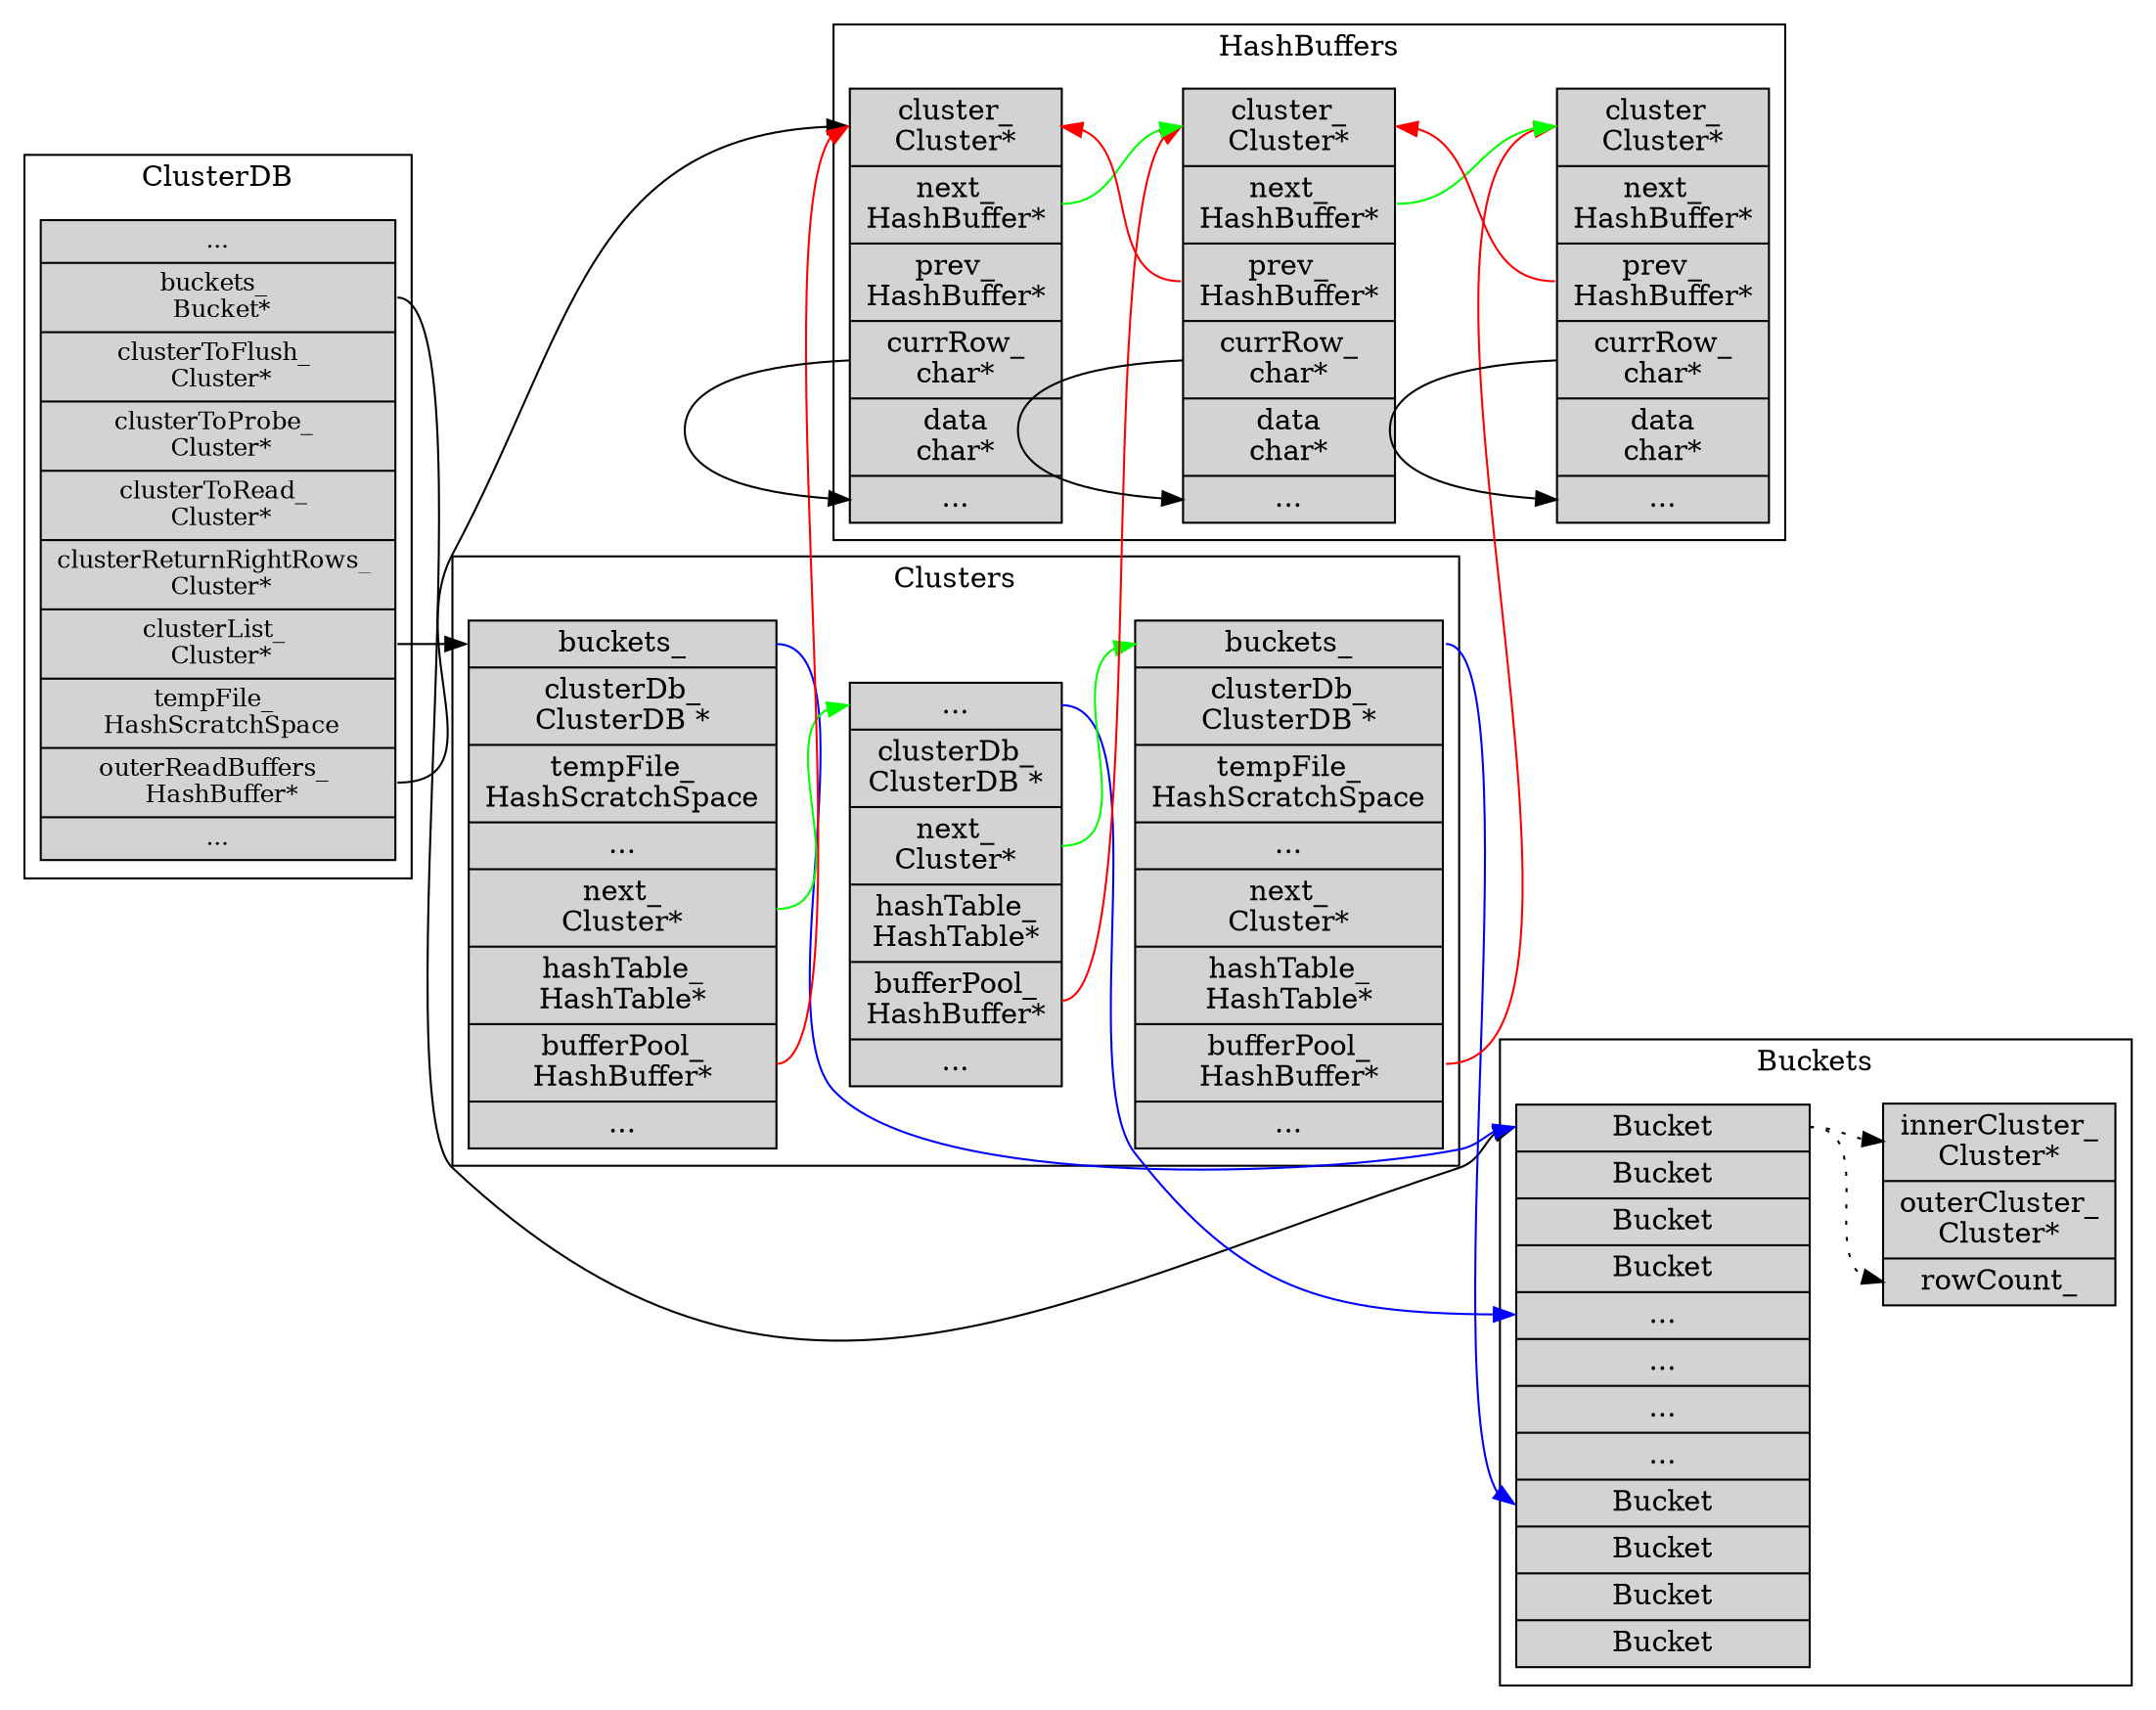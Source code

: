 digraph G {
  nodesep=.05;
  rankdir=LR;
  node [shape=record,width=.1,height=.1];
  subgraph cluster_ClusterDB {
    node [style=filled];
    label = "ClusterDB";
    ClusterDB [fontsize=12, label=" <header_> ... | <buckets_> buckets_ \n Bucket* | <clusterToFlush_> clusterToFlush_ \n Cluster* | <clusterToProbe_> clusterToProbe_ \n Cluster* | <clusterToRead_> clusterToRead_ \n Cluster* | <clusterReturnRightRows_> clusterReturnRightRows_ \n Cluster* | <clusterList_> clusterList_ \n Cluster* | <tempFile_> tempFile_ \n HashScratchSpace | <outerReadBuffers_> outerReadBuffers_ \n HashBuffer* | <ender_> ...", height=2.5];
  }

  subgraph cluster_Buckets {
    node [style=filled];
    label = "Buckets";
    Buckets [width=2, label=" <header_> Bucket| <bucket1> Bucket | <bucket2> Bucket | <bucket3> Bucket | <bucket4> ...| ...| ...| ...| <bucketn3> Bucket | <bucketn2> Bucket | <bucketn1> Bucket | <bucketn> Bucket ", height=2.5];
    Bucket [label=" <header_> innerCluster_\nCluster* | outerCluster_\nCluster* | <ender_> rowCount_"];
  }

  subgraph cluster_Clusters {
    node [style=filled];
    label = "Clusters";
    Cluster1 [label = "<buckets_> buckets_ | <clusterDb_> clusterDb_\nClusterDB * | tempFile_\nHashScratchSpace | ... | <next_> next_\nCluster* | <hashTable_> hashTable_\nHashTable* | <bufferPool_> bufferPool_\nHashBuffer* | ...",height=2.5];
    Clusterx [label = "<buckets_> ... | <clusterDb_> clusterDb_\nClusterDB * | <next_> next_\nCluster* | <hashTable_> hashTable_\nHashTable* | <bufferPool_> bufferPool_\nHashBuffer* | ... ",height=2.5];
    Clustern [label = "<buckets_> buckets_ | <clusterDb_> clusterDb_\nClusterDB * | tempFile_\nHashScratchSpace | ... | <next_> next_\nCluster* | <hashTable_> hashTable_\nHashTable* | <bufferPool_> bufferPool_\nHashBuffer* | ...",height=2.5];
  }

  subgraph cluster_HashBuffers {
    node [style=filled];
    label = "HashBuffers";
    HashBuffer1 [label = "<header_>cluster_\nCluster* | <next_> next_\nHashBuffer* | <prev_> prev_\nHashBuffer* | <currRow_> currRow_\nchar* | <data> data\nchar*| <cur>...", height=2.5];
    HashBufferx [label = "<header_>cluster_\nCluster* | <next_> next_\nHashBuffer* | <prev_> prev_\nHashBuffer* | <currRow_> currRow_\nchar* | <data> data\nchar*| <cur>...", height=2.5]
    HashBuffern [label = "<header_>cluster_\nCluster* | <next_> next_\nHashBuffer* | <prev_> prev_\nHashBuffer* | <currRow_> currRow_\nchar* | <data> data\nchar*| <cur>...", height=2.5];
  }

  ClusterDB:outerReadBuffers_ ->HashBuffer1:header_;
  ClusterDB:buckets_ ->Buckets:header_;
  ClusterDB:clusterList_ ->Cluster1:buckets_;

  Buckets:header_ -> Bucket:header_ [style=dotted];
  Buckets:header_ -> Bucket:ender_  [style=dotted];
  Cluster1:next_ -> Clusterx:buckets_ [color=green];
  Clusterx:next_ -> Clustern:buckets_ [color=green];

  Cluster1:buckets_ -> Buckets:header_ [color=blue];
  Clusterx:buckets_ -> Buckets:bucket4 [color=blue];
  Clustern:buckets_ -> Buckets:bucketn3 [color=blue];

  Cluster1:bufferPool_ -> HashBuffer1:header_ [color=red];
  Clusterx:bufferPool_ -> HashBufferx:header_ [color=red];
  Clustern:bufferPool_ -> HashBuffern:header_ [color=red];

  HashBuffer1:currRow_ -> HashBuffer1:cur;
  HashBufferx:currRow_ -> HashBufferx:cur;
  HashBuffern:currRow_ -> HashBuffern:cur;

  HashBuffer1:next_ -> HashBufferx:header_ [color=green];
  HashBufferx:next_ -> HashBuffern:header_ [color=green];

  HashBuffern:prev_ -> HashBufferx:header_ [color=red];
  HashBufferx:prev_ -> HashBuffer1:header_ [color=red];
}